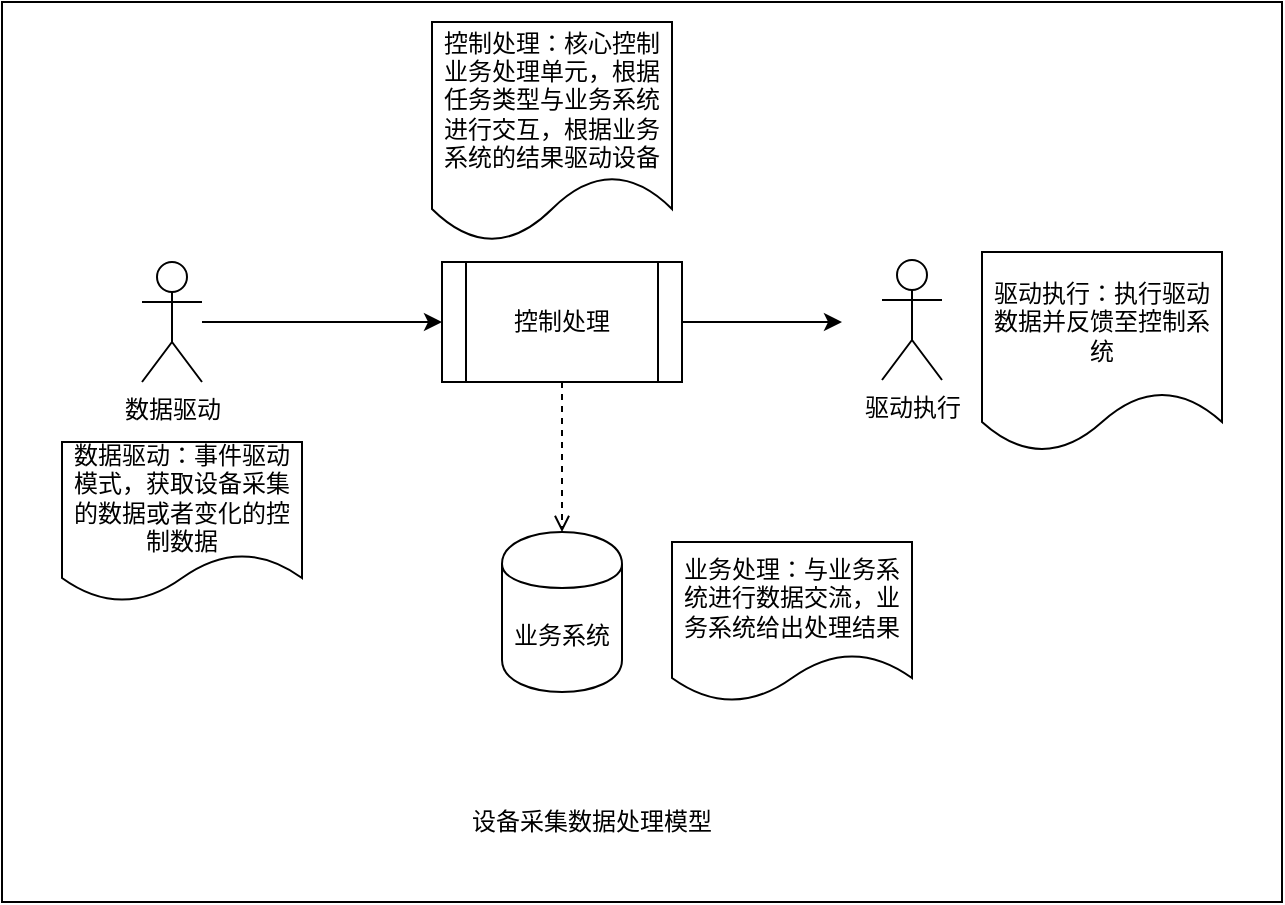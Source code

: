 <mxfile version="10.6.5" type="github"><diagram id="t4RZjuR_kjDUW5wMPuG1" name="Page-1"><mxGraphModel dx="864" dy="1655" grid="1" gridSize="10" guides="1" tooltips="1" connect="1" arrows="1" fold="1" page="1" pageScale="1" pageWidth="850" pageHeight="1100" math="0" shadow="0"><root><mxCell id="0"/><mxCell id="1" parent="0"/><mxCell id="QfeE4Jw-x6CcjjOYYU1c-2" value="" style="rounded=0;whiteSpace=wrap;html=1;" vertex="1" parent="1"><mxGeometry x="40" y="-550" width="640" height="450" as="geometry"/></mxCell><mxCell id="QfeE4Jw-x6CcjjOYYU1c-12" style="edgeStyle=orthogonalEdgeStyle;rounded=0;orthogonalLoop=1;jettySize=auto;html=1;entryX=0;entryY=0.5;entryDx=0;entryDy=0;" edge="1" parent="1" source="QfeE4Jw-x6CcjjOYYU1c-3" target="QfeE4Jw-x6CcjjOYYU1c-4"><mxGeometry relative="1" as="geometry"/></mxCell><mxCell id="QfeE4Jw-x6CcjjOYYU1c-3" value="&lt;font style=&quot;vertical-align: inherit&quot;&gt;&lt;font style=&quot;vertical-align: inherit&quot;&gt;数据驱动&lt;br&gt;&lt;/font&gt;&lt;/font&gt;" style="shape=umlActor;verticalLabelPosition=bottom;labelBackgroundColor=#ffffff;verticalAlign=top;html=1;outlineConnect=0;" vertex="1" parent="1"><mxGeometry x="110" y="-420" width="30" height="60" as="geometry"/></mxCell><mxCell id="QfeE4Jw-x6CcjjOYYU1c-13" style="edgeStyle=orthogonalEdgeStyle;rounded=0;orthogonalLoop=1;jettySize=auto;html=1;dashed=1;endArrow=open;endFill=0;" edge="1" parent="1" source="QfeE4Jw-x6CcjjOYYU1c-4" target="QfeE4Jw-x6CcjjOYYU1c-5"><mxGeometry relative="1" as="geometry"/></mxCell><mxCell id="QfeE4Jw-x6CcjjOYYU1c-15" value="" style="edgeStyle=orthogonalEdgeStyle;rounded=0;orthogonalLoop=1;jettySize=auto;html=1;" edge="1" parent="1" source="QfeE4Jw-x6CcjjOYYU1c-4"><mxGeometry relative="1" as="geometry"><mxPoint x="460" y="-390" as="targetPoint"/></mxGeometry></mxCell><mxCell id="QfeE4Jw-x6CcjjOYYU1c-4" value="&lt;font style=&quot;vertical-align: inherit&quot;&gt;&lt;font style=&quot;vertical-align: inherit&quot;&gt;控制处理&lt;/font&gt;&lt;/font&gt;" style="shape=process;whiteSpace=wrap;html=1;backgroundOutline=1;" vertex="1" parent="1"><mxGeometry x="260" y="-420" width="120" height="60" as="geometry"/></mxCell><mxCell id="QfeE4Jw-x6CcjjOYYU1c-5" value="&lt;font style=&quot;vertical-align: inherit&quot;&gt;&lt;font style=&quot;vertical-align: inherit&quot;&gt;业务系统&lt;/font&gt;&lt;/font&gt;" style="shape=cylinder;whiteSpace=wrap;html=1;boundedLbl=1;backgroundOutline=1;" vertex="1" parent="1"><mxGeometry x="290" y="-285" width="60" height="80" as="geometry"/></mxCell><mxCell id="QfeE4Jw-x6CcjjOYYU1c-6" value="&lt;font style=&quot;vertical-align: inherit&quot;&gt;&lt;font style=&quot;vertical-align: inherit&quot;&gt;驱动执行&lt;/font&gt;&lt;/font&gt;" style="shape=umlActor;verticalLabelPosition=bottom;labelBackgroundColor=#ffffff;verticalAlign=top;html=1;outlineConnect=0;" vertex="1" parent="1"><mxGeometry x="480" y="-421" width="30" height="60" as="geometry"/></mxCell><mxCell id="QfeE4Jw-x6CcjjOYYU1c-16" value="&lt;font style=&quot;vertical-align: inherit&quot;&gt;&lt;font style=&quot;vertical-align: inherit&quot;&gt;设备采集数据处理模型&lt;br&gt;&lt;/font&gt;&lt;/font&gt;" style="text;html=1;strokeColor=none;fillColor=none;align=center;verticalAlign=middle;whiteSpace=wrap;rounded=0;" vertex="1" parent="1"><mxGeometry x="230" y="-150" width="210" height="20" as="geometry"/></mxCell><mxCell id="QfeE4Jw-x6CcjjOYYU1c-17" value="&lt;font style=&quot;vertical-align: inherit&quot;&gt;&lt;font style=&quot;vertical-align: inherit&quot;&gt;&lt;font style=&quot;vertical-align: inherit&quot;&gt;&lt;font style=&quot;vertical-align: inherit&quot;&gt;业务处理：与业务系统进行数据交流，业务系统给出处理结果&lt;/font&gt;&lt;/font&gt;&lt;/font&gt;&lt;/font&gt;" style="shape=document;whiteSpace=wrap;html=1;boundedLbl=1;" vertex="1" parent="1"><mxGeometry x="375" y="-280" width="120" height="80" as="geometry"/></mxCell><mxCell id="QfeE4Jw-x6CcjjOYYU1c-18" value="&lt;font style=&quot;vertical-align: inherit&quot;&gt;&lt;font style=&quot;vertical-align: inherit&quot;&gt;&lt;font style=&quot;vertical-align: inherit&quot;&gt;&lt;font style=&quot;vertical-align: inherit&quot;&gt;数据驱动：事件驱动模式，获取设备采集的数据或者变化的控制数据&lt;/font&gt;&lt;/font&gt;&lt;/font&gt;&lt;/font&gt;" style="shape=document;whiteSpace=wrap;html=1;boundedLbl=1;" vertex="1" parent="1"><mxGeometry x="70" y="-330" width="120" height="80" as="geometry"/></mxCell><mxCell id="QfeE4Jw-x6CcjjOYYU1c-19" value="&lt;font style=&quot;vertical-align: inherit&quot;&gt;&lt;font style=&quot;vertical-align: inherit&quot;&gt;&lt;font style=&quot;vertical-align: inherit&quot;&gt;&lt;font style=&quot;vertical-align: inherit&quot;&gt;控制处理：核心控制业务处理单元，根据任务类型与业务系统进行交互，根据业务系统的结果驱动设备&lt;/font&gt;&lt;/font&gt;&lt;/font&gt;&lt;/font&gt;" style="shape=document;whiteSpace=wrap;html=1;boundedLbl=1;" vertex="1" parent="1"><mxGeometry x="255" y="-540" width="120" height="110" as="geometry"/></mxCell><mxCell id="QfeE4Jw-x6CcjjOYYU1c-20" value="&lt;font style=&quot;vertical-align: inherit&quot;&gt;&lt;font style=&quot;vertical-align: inherit&quot;&gt;驱动执行：执行驱动数据并反馈至控制系统&lt;/font&gt;&lt;/font&gt;" style="shape=document;whiteSpace=wrap;html=1;boundedLbl=1;" vertex="1" parent="1"><mxGeometry x="530" y="-425" width="120" height="100" as="geometry"/></mxCell></root></mxGraphModel></diagram></mxfile>